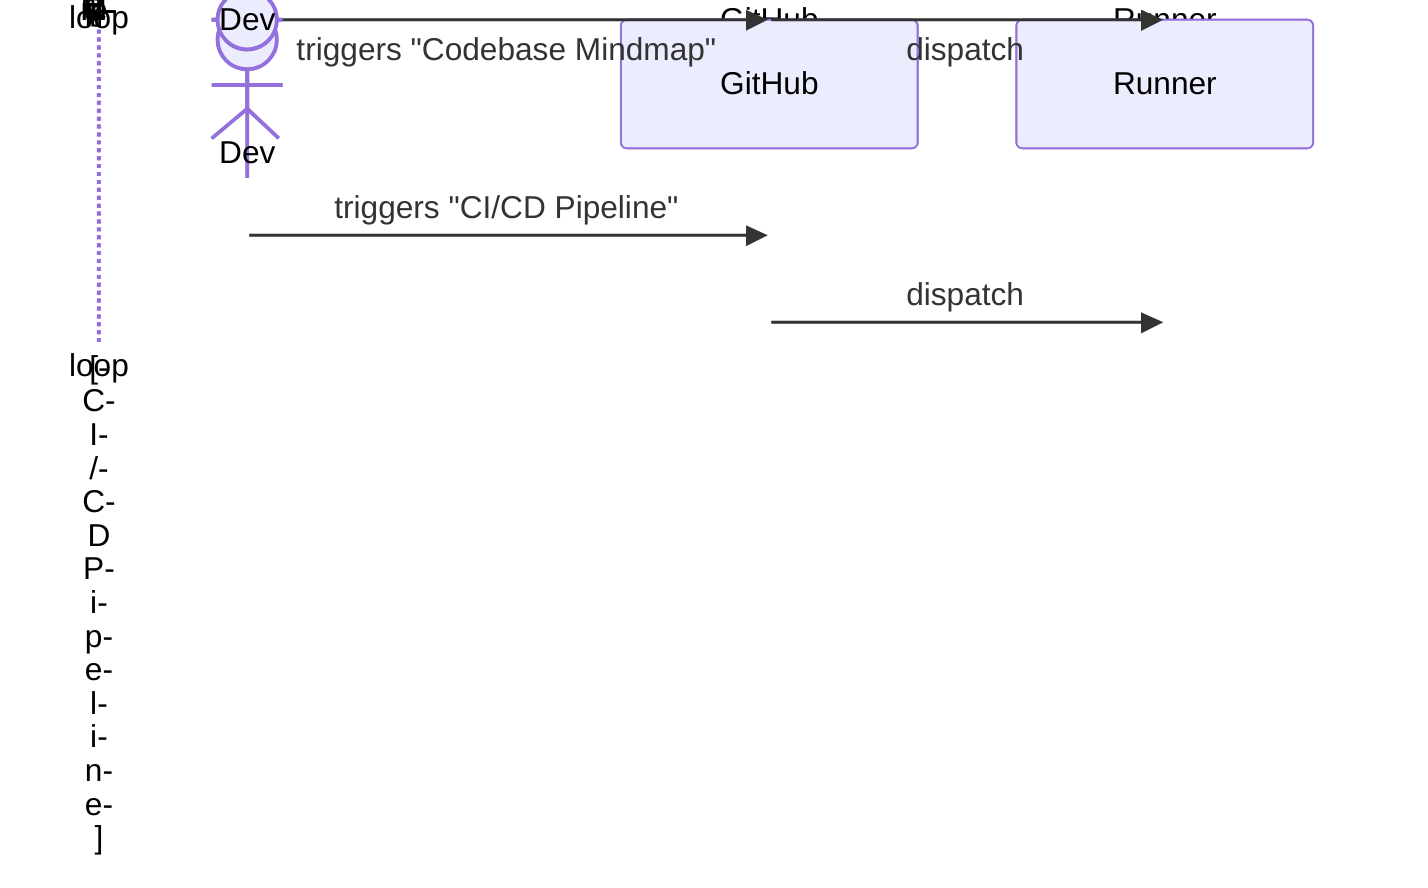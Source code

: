 sequenceDiagram
actor Dev
participant GitHub
participant Runner
Dev->>GitHub: triggers "CI/CD Pipeline"
GitHub->>Runner: dispatch
loop CI/CD Pipeline
end
Dev->>GitHub: triggers "Codebase Mindmap"
GitHub->>Runner: dispatch
loop Codebase Mindmap
end